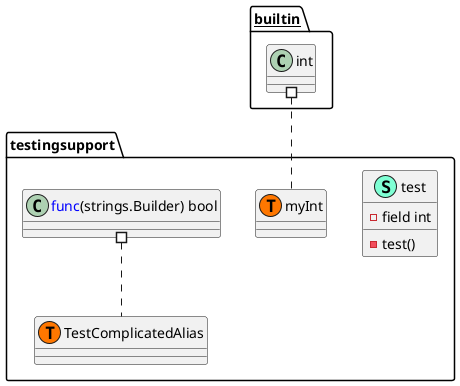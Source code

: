 @startuml
namespace testingsupport {
    class test << (S,Aquamarine) >> {
        - field int

        - test() 

    }
    class testingsupport.TestComplicatedAlias << (T, #FF7700) >>  {
    }
    class testingsupport.myInt << (T, #FF7700) >>  {
    }
    class "<font color=blue>func</font>(strings.Builder) bool" as fontcolorbluefuncfontstringsBuilderbool {
        'This class was created so that we can correctly have an alias pointing to this name. Since it contains dots that can break namespaces
    }
}


"__builtin__.int" #.. "testingsupport.myInt"
"testingsupport.fontcolorbluefuncfontstringsBuilderbool" #.. "testingsupport.TestComplicatedAlias"
@enduml
